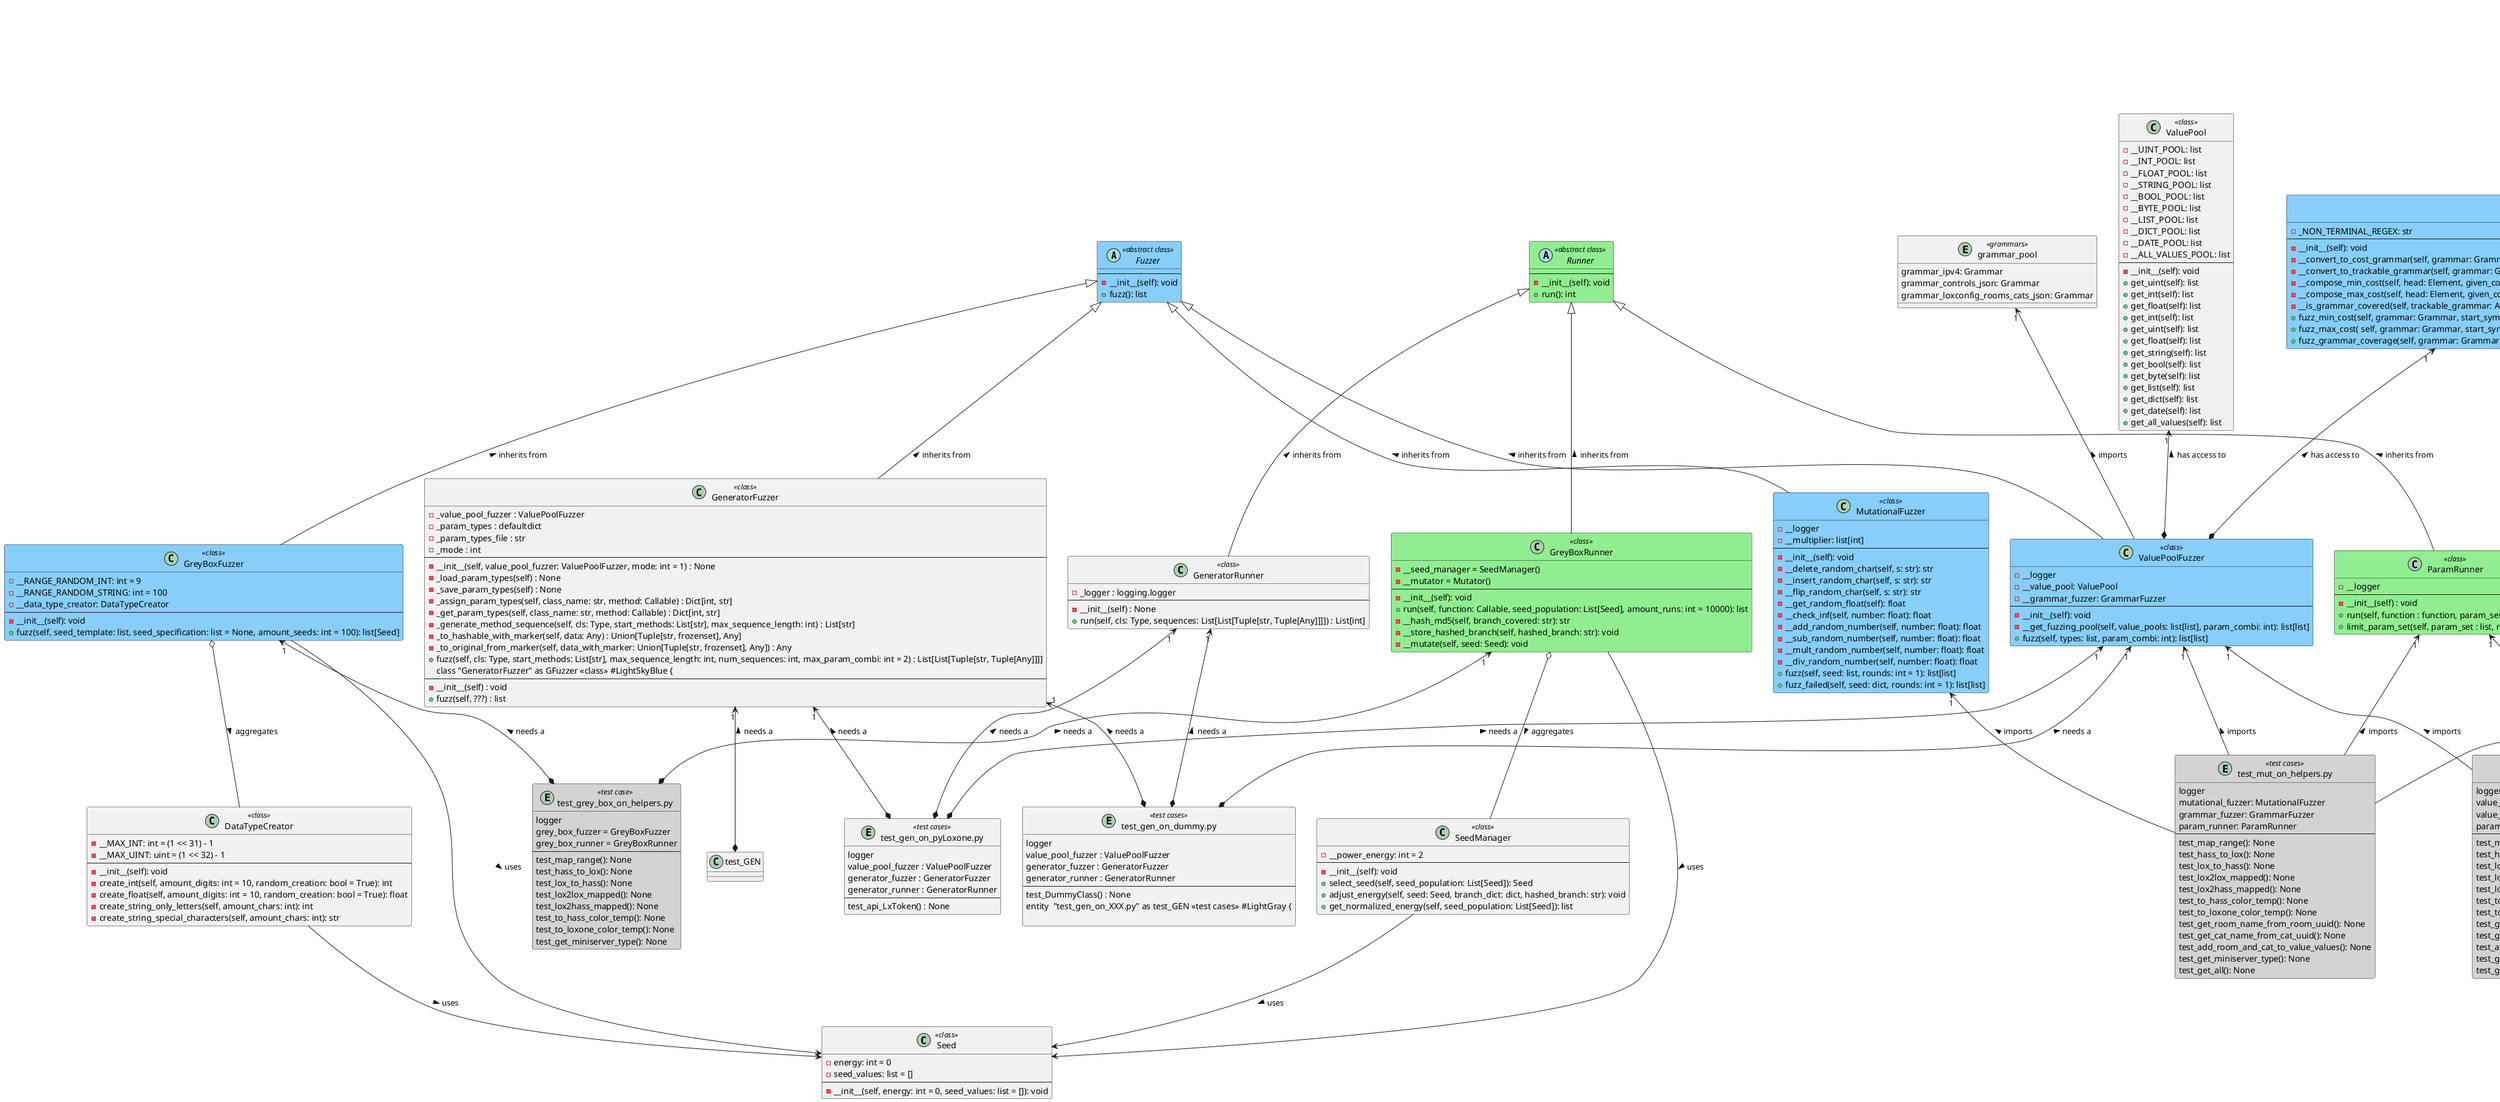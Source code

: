 @startuml fuzzer_overview
allow_mixing

'Web server to creat UML:
' https://www.plantuml.com/plantuml/uml/SyfFKj2rKt3CoKnELR1Io4ZDoSa70000
' copy the UML and generate SVG

'''''''''''''''''''''''''''''''''''''''
'Fuzzer''''''''''''''''''''''''''''''''
'''''''''''''''''''''''''''''''''''''''
abstract class "Fuzzer" as fuzzer << abstract class >> #LightSkyBlue {
    --
    - __init__(self): void
    + fuzz(): list
}
'''''''''''''''''''''''''''''''''''''''
class "ValuePoolFuzzer" as VPFuzzer << class >> #LightSkyBlue {
    - __logger 
    - __value_pool: ValuePool
    - __grammar_fuzzer: GrammarFuzzer
    --
    - __init__(self): void
    - __get_fuzzing_pool(self, value_pools: list[list], param_combi: int): list[list]
    + fuzz(self, types: list, param_combi: int): list[list]
}
class "ValuePool" as VPool << class >> {
    - __UINT_POOL: list
    - __INT_POOL: list
    - __FLOAT_POOL: list
    - __STRING_POOL: list
    - __BOOL_POOL: list
    - __BYTE_POOL: list
    - __LIST_POOL: list
    - __DICT_POOL: list
    - __DATE_POOL: list
    - __ALL_VALUES_POOL: list
    --
    - __init__(self): void
    + get_uint(self): list
    + get_int(self): list
    + get_float(self): list
    + get_int(self): list
    + get_uint(self): list
    + get_float(self): list
    + get_string(self): list
    + get_bool(self): list
    + get_byte(self): list
    + get_list(self): list
    + get_dict(self): list
    + get_date(self): list
    + get_all_values(self): list
}
'''''''''''''''''''''''''''''''''''''''
class "GeneratorFuzzer" as GFuzzer << class >> {
    - _value_pool_fuzzer : ValuePoolFuzzer
    - _param_types : defaultdict
    - _param_types_file : str
    - _mode : int
    --
    - __init__(self, value_pool_fuzzer: ValuePoolFuzzer, mode: int = 1) : None
    - _load_param_types(self) : None
    - _save_param_types(self) : None
    - _assign_param_types(self, class_name: str, method: Callable) : Dict[int, str]
    - _get_param_types(self, class_name: str, method: Callable) : Dict[int, str]
    - _generate_method_sequence(self, cls: Type, start_methods: List[str], max_sequence_length: int) : List[str]
    - _to_hashable_with_marker(self, data: Any) : Union[Tuple[str, frozenset], Any]
    - _to_original_from_marker(self, data_with_marker: Union[Tuple[str, frozenset], Any]) : Any
    + fuzz(self, cls: Type, start_methods: List[str], max_sequence_length: int, num_sequences: int, max_param_combi: int = 2) : List[List[Tuple[str, Tuple[Any]]]]
class "GeneratorFuzzer" as GFuzzer << class >> #LightSkyBlue {
    --
    - __init__(self) : void
    + fuzz(self, ???) : list
}
'''''''''''''''''''''''''''''''''''''''
class "CostGrammarType" as CGType << class >> {
    + MIN: int
    + MAX: int
    --
}
class "GrammarFuzzer" as GrFuzzer << class >> #LightSkyBlue {
    - _NON_TERMINAL_REGEX: str
    --
    - __init__(self): void
    - __convert_to_cost_grammar(self, grammar: Grammar, conversion_type: CostGrammarType): tuple
    - __convert_to_trackable_grammar(self, grammar: Grammar): tuple
    - __compose_min_cost(self, head: Element, given_cost_grammar: Annotated_Grammar): str
    - __compose_max_cost(self, head: Element, given_cost_grammar: Annotated_Grammar, applications: int, max_applications: int): str
    - __is_grammar_covered(self, trackable_grammar: Annotated_Grammar, trackable_non_terminals: Annotated_Non_Terminals): bool
    + fuzz_min_cost(self, grammar: Grammar, start_symbol: Element): str
    + fuzz_max_cost( self, grammar: Grammar, start_symbol: Element, max_rule_applications: int): str
    + fuzz_grammar_coverage(self, grammar: Grammar, start_symbol: Element): list
}
entity "grammar_pool" as gr_pool << grammars >> {
    grammar_ipv4: Grammar
    grammar_controls_json: Grammar
    grammar_loxconfig_rooms_cats_json: Grammar
}
'''''''''''''''''''''''''''''''''''''''
class "MutationalFuzzer" as MFuzzer << class >> #LightSkyBlue {
    - __logger
    - __multiplier: list[int]
    --
    - __init__(self): void
    - __delete_random_char(self, s: str): str
    - __insert_random_char(self, s: str): str
    - __flip_random_char(self, s: str): str
    - __get_random_float(self): float
    - __check_inf(self, number: float): float
    - __add_random_number(self, number: float): float
    - __sub_random_number(self, number: float): float
    - __mult_random_number(self, number: float): float
    - __div_random_number(self, number: float): float
    + fuzz(self, seed: list, rounds: int = 1): list[list]
    + fuzz_failed(self, seed: dict, rounds: int = 1): list[list]
}
'''''''''''''''''''''''''''''''''''''''
'Runner''''''''''''''''''''''''''''''''
'''''''''''''''''''''''''''''''''''''''
'''''''''''''''''''''''''''''''''''''''
class "GreyBoxFuzzer" as GBFuzzer << class >> #LightSkyBlue {
    - __RANGE_RANDOM_INT: int = 9
    - __RANGE_RANDOM_STRING: int = 100
    - __data_type_creator: DataTypeCreator
    --
    - __init__(self): void
    + fuzz(self, seed_template: list, seed_specification: list = None, amount_seeds: int = 100): list[Seed]
}
'''''''''''''''''''''''''''''''''''''''
class "GreyBoxRunner" as GBRunner << class >> #LightGreen {
    - __seed_manager = SeedManager()
    - __mutator = Mutator()
    --
    - __init__(self): void
    + run(self, function: Callable, seed_population: List[Seed], amount_runs: int = 10000): list
    - __hash_md5(self, branch_covered: str): str
    - __store_hashed_branch(self, hashed_branch: str): void
    - __mutate(self, seed: Seed): void
}
'''''''''''''''''''''''''''''''''''''''
class "SeedManager" as SeedManager << class >> {
    - __power_energy: int = 2
    --
    - __init__(self): void
    + select_seed(self, seed_population: List[Seed]): Seed
    + adjust_energy(self, seed: Seed, branch_dict: dict, hashed_branch: str): void
    + get_normalized_energy(self, seed_population: List[Seed]): list
}
'''''''''''''''''''''''''''''''''''''''
class "Seed" as Seed << class >> {
    - energy: int = 0
    - seed_values: list = []
    --
    - __init__(self, energy: int = 0, seed_values: list = []): void
}
'''''''''''''''''''''''''''''''''''''''
class "DataTypeCreator" as DataTypeCreator << class >> {
    - __MAX_INT: int = (1 << 31) - 1
    - __MAX_UINT: uint = (1 << 32) - 1
    --
    - __init__(self): void
    - create_int(self, amount_digits: int = 10, random_creation: bool = True): int
    - create_float(self, amount_digits: int = 10, random_creation: bool = True): float
    - create_string_only_letters(self, amount_chars: int): int
    - create_string_special_characters(self, amount_chars: int): str
}
'''''''''''''''''''''''''''''''''''''''
abstract class "Runner" as runner << abstract class >> #LightGreen {
    --
    - __init__(self): void
    + run(): int
}
'''''''''''''''''''''''''''''''''''''''
class "ParamRunner" as PRunner << class >> #LightGreen {
    - __logger
    --
    - __init__(self) : void
    + run(self, function : function, param_set : list) : dict
    + limit_param_set(self, param_set : list, runs : int) : list
}
'''''''''''''''''''''''''''''''''''''''
class "GeneratorRunner" as GRunner << class >> {
    - _logger : logging.logger
    --
    - __init__(self) : None
    + run(self, cls: Type, sequences: List[List[Tuple[str, Tuple[Any]]]]) : List[int]
}
'''''''''''''''''''''''''''''''''''''''
'Testcases'''''''''''''''''''''''''''''
'''''''''''''''''''''''''''''''''''''''
entity  "test_vp_on_helpers.py" as test_VP_H << test cases >> #LightGray {
    logger
    value_pool_fuzzer: ValuePoolFuzzer
    value_pool_fuzzer: ValuePoolFuzzer
    param_runner: ParamRunner
    --
    test_map_range(): None
    test_hass_to_lox(): None
    test_lox_to_hass(): None
    test_lox2lox_mapped(): None
    test_lox2hass_mapped(): None
    test_to_hass_color_temp(): None
    test_to_loxone_color_temp(): None
    test_get_room_name_from_room_uuid(): None
    test_get_cat_name_from_cat_uuid(): None
    test_add_room_and_cat_to_value_values(): None
    test_get_miniserver_type(): None
    test_get_all(): None
}
'''''''''''''''''''''''''''''''''''''''
entity  "test_gen_on_pyLoxone.py" as test_GEN_pyLoxone << test cases >>{
    logger
    value_pool_fuzzer : ValuePoolFuzzer
    generator_fuzzer : GeneratorFuzzer
    generator_runner : GeneratorRunner
    --
    test_api_LxToken() : None
}
'''''''''''''''''''''''''''''''''''''''
entity  "test_gen_on_dummy.py" as test_GEN_dummy << test cases >>{
    logger
    value_pool_fuzzer : ValuePoolFuzzer
    generator_fuzzer : GeneratorFuzzer
    generator_runner : GeneratorRunner
    --
    test_DummyClass() : None
entity  "test_gen_on_XXX.py" as test_GEN << test cases >> #LightGray {

}
'''''''''''''''''''''''''''''''''''''''
entity  "test_mut_on_helpers.py" as test_MUT << test cases >> #LightGray {
    logger
    mutational_fuzzer: MutationalFuzzer
    grammar_fuzzer: GrammarFuzzer
    param_runner: ParamRunner
    --
    test_map_range(): None
    test_hass_to_lox(): None
    test_lox_to_hass(): None
    test_lox2lox_mapped(): None
    test_lox2hass_mapped(): None
    test_to_hass_color_temp(): None
    test_to_loxone_color_temp(): None
    test_get_room_name_from_room_uuid(): None
    test_get_cat_name_from_cat_uuid(): None
    test_add_room_and_cat_to_value_values(): None
    test_get_miniserver_type(): None
    test_get_all(): None
}
'''''''''''''''''''''''''''''''''''''''
entity  "test_grey_box_on_helpers.py" as test_GBox << test case >>  #LightGray {
    logger
    grey_box_fuzzer = GreyBoxFuzzer
    grey_box_runner = GreyBoxRunner
    --
    test_map_range(): None
    test_hass_to_lox(): None
    test_lox_to_hass(): None
    test_lox2lox_mapped(): None
    test_lox2hass_mapped(): None
    test_to_hass_color_temp(): None
    test_to_loxone_color_temp(): None
    test_get_miniserver_type(): None
}
'''''''''''''''''''''''''''''''''''''''
'Fuzzer''''''''''''''''''''''''''''''''
'''''''''''''''''''''''''''''''''''''''
fuzzer <|-- VPFuzzer: inherits from <
VPool "1"<--* VPFuzzer: has access to <
GrFuzzer "1"<--* VPFuzzer: has access to <
gr_pool "1"<-- VPFuzzer: imports <
fuzzer <|-- GFuzzer: inherits from <
fuzzer <|-- MFuzzer: inherits from <
fuzzer <|-- GBFuzzer: inherits from <
GBFuzzer o-- DataTypeCreator: aggregates >
GBFuzzer --> Seed: uses >
'''''''''''''''''''''''''''''''''''''''
'Runner''''''''''''''''''''''''''''''''
'''''''''''''''''''''''''''''''''''''''
runner <|-- PRunner: inherits from <
runner <|-- GBRunner: inherits from <
runner <|-- GRunner : inherits from <
GBRunner o-- SeedManager: aggregates >
GBRunner --> Seed: uses >
'''''''''''''''''''''''''''''''''''''''
'Other classes'''''''''''''''''''''''''
'''''''''''''''''''''''''''''''''''''''
SeedManager --> Seed: uses >
DataTypeCreator --> Seed: uses >
'''''''''''''''''''''''''''''''''''''''
'Testcases'''''''''''''''''''''''''''''
'''''''''''''''''''''''''''''''''''''''
VPFuzzer "1"<-- test_VP_H: imports <
PRunner "1"<-- test_VP_H: imports <
'''''''''''''''''''''''''''''''''''''''
CGType "1"<--* GrFuzzer: needs a <
'''''''''''''''''''''''''''''''''''''''
GFuzzer "1"<--* test_GEN_dummy : needs a <
GRunner "1"<--* test_GEN_dummy : needs a <
VPFuzzer "1"<--* test_GEN_dummy : needs a <
GFuzzer "1"<--* test_GEN_pyLoxone : needs a <
GRunner "1"<--* test_GEN_pyLoxone : needs a <
VPFuzzer "1"<--* test_GEN_pyLoxone : needs a <
GFuzzer "1"<--* test_GEN: needs a <
'''''''''''''''''''''''''''''''''''''''
VPFuzzer "1"<-- test_MUT: imports <
MFuzzer "1"<-- test_MUT: imports <
GrFuzzer "1"<-- test_MUT: imports <
PRunner "1"<-- test_MUT: imports <
GBFuzzer "1"<--* test_GBox: needs a <
GBRunner "1"<--* test_GBox: needs a <
@enduml